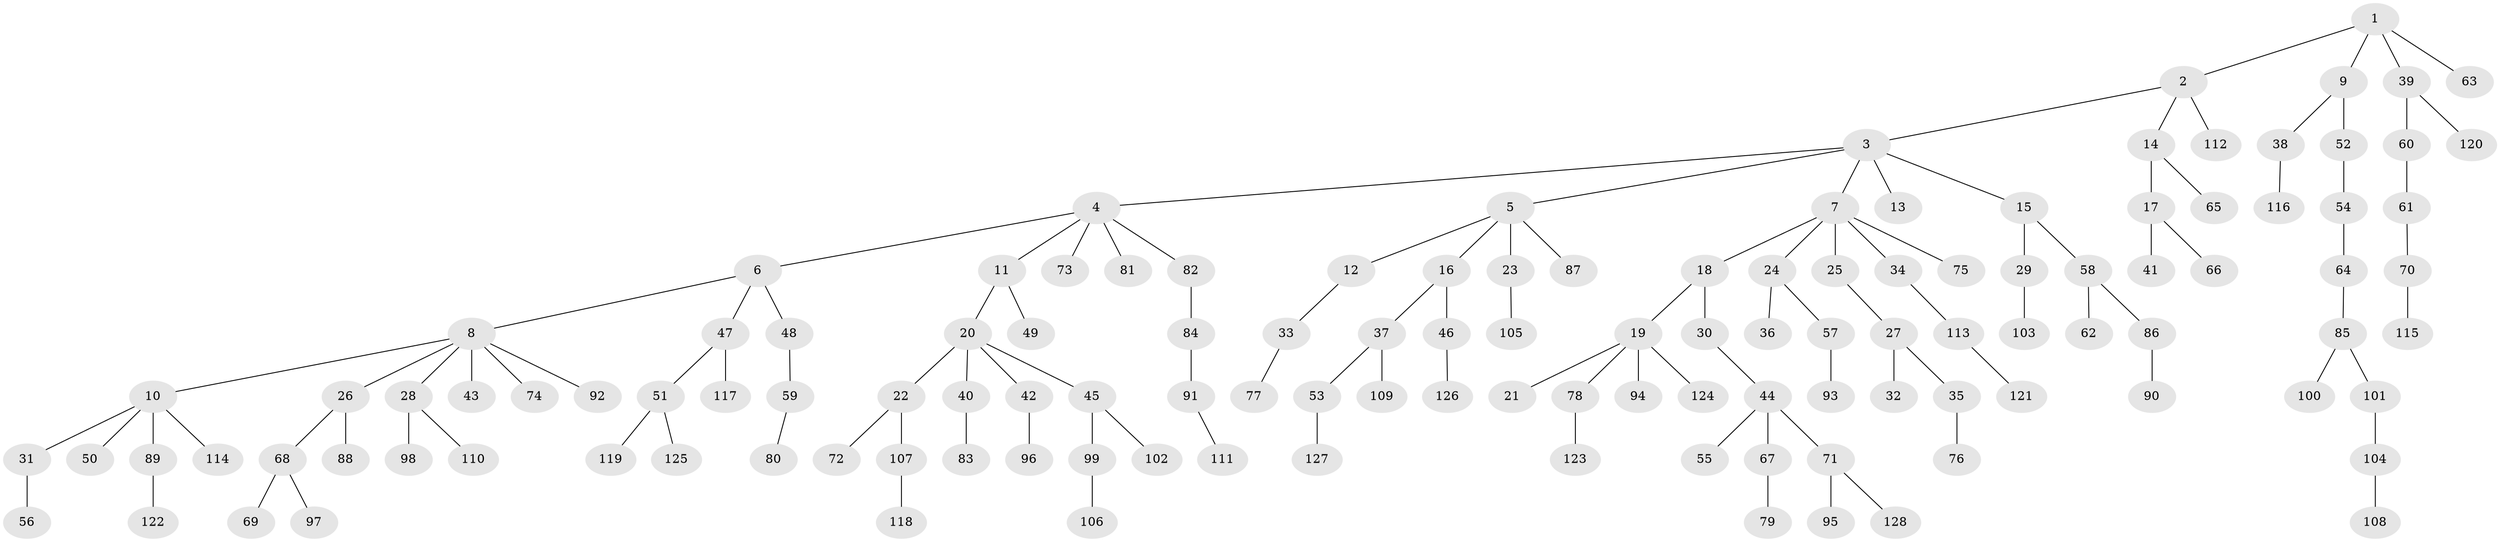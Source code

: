 // Generated by graph-tools (version 1.1) at 2025/02/03/09/25 03:02:26]
// undirected, 128 vertices, 127 edges
graph export_dot {
graph [start="1"]
  node [color=gray90,style=filled];
  1;
  2;
  3;
  4;
  5;
  6;
  7;
  8;
  9;
  10;
  11;
  12;
  13;
  14;
  15;
  16;
  17;
  18;
  19;
  20;
  21;
  22;
  23;
  24;
  25;
  26;
  27;
  28;
  29;
  30;
  31;
  32;
  33;
  34;
  35;
  36;
  37;
  38;
  39;
  40;
  41;
  42;
  43;
  44;
  45;
  46;
  47;
  48;
  49;
  50;
  51;
  52;
  53;
  54;
  55;
  56;
  57;
  58;
  59;
  60;
  61;
  62;
  63;
  64;
  65;
  66;
  67;
  68;
  69;
  70;
  71;
  72;
  73;
  74;
  75;
  76;
  77;
  78;
  79;
  80;
  81;
  82;
  83;
  84;
  85;
  86;
  87;
  88;
  89;
  90;
  91;
  92;
  93;
  94;
  95;
  96;
  97;
  98;
  99;
  100;
  101;
  102;
  103;
  104;
  105;
  106;
  107;
  108;
  109;
  110;
  111;
  112;
  113;
  114;
  115;
  116;
  117;
  118;
  119;
  120;
  121;
  122;
  123;
  124;
  125;
  126;
  127;
  128;
  1 -- 2;
  1 -- 9;
  1 -- 39;
  1 -- 63;
  2 -- 3;
  2 -- 14;
  2 -- 112;
  3 -- 4;
  3 -- 5;
  3 -- 7;
  3 -- 13;
  3 -- 15;
  4 -- 6;
  4 -- 11;
  4 -- 73;
  4 -- 81;
  4 -- 82;
  5 -- 12;
  5 -- 16;
  5 -- 23;
  5 -- 87;
  6 -- 8;
  6 -- 47;
  6 -- 48;
  7 -- 18;
  7 -- 24;
  7 -- 25;
  7 -- 34;
  7 -- 75;
  8 -- 10;
  8 -- 26;
  8 -- 28;
  8 -- 43;
  8 -- 74;
  8 -- 92;
  9 -- 38;
  9 -- 52;
  10 -- 31;
  10 -- 50;
  10 -- 89;
  10 -- 114;
  11 -- 20;
  11 -- 49;
  12 -- 33;
  14 -- 17;
  14 -- 65;
  15 -- 29;
  15 -- 58;
  16 -- 37;
  16 -- 46;
  17 -- 41;
  17 -- 66;
  18 -- 19;
  18 -- 30;
  19 -- 21;
  19 -- 78;
  19 -- 94;
  19 -- 124;
  20 -- 22;
  20 -- 40;
  20 -- 42;
  20 -- 45;
  22 -- 72;
  22 -- 107;
  23 -- 105;
  24 -- 36;
  24 -- 57;
  25 -- 27;
  26 -- 68;
  26 -- 88;
  27 -- 32;
  27 -- 35;
  28 -- 98;
  28 -- 110;
  29 -- 103;
  30 -- 44;
  31 -- 56;
  33 -- 77;
  34 -- 113;
  35 -- 76;
  37 -- 53;
  37 -- 109;
  38 -- 116;
  39 -- 60;
  39 -- 120;
  40 -- 83;
  42 -- 96;
  44 -- 55;
  44 -- 67;
  44 -- 71;
  45 -- 99;
  45 -- 102;
  46 -- 126;
  47 -- 51;
  47 -- 117;
  48 -- 59;
  51 -- 119;
  51 -- 125;
  52 -- 54;
  53 -- 127;
  54 -- 64;
  57 -- 93;
  58 -- 62;
  58 -- 86;
  59 -- 80;
  60 -- 61;
  61 -- 70;
  64 -- 85;
  67 -- 79;
  68 -- 69;
  68 -- 97;
  70 -- 115;
  71 -- 95;
  71 -- 128;
  78 -- 123;
  82 -- 84;
  84 -- 91;
  85 -- 100;
  85 -- 101;
  86 -- 90;
  89 -- 122;
  91 -- 111;
  99 -- 106;
  101 -- 104;
  104 -- 108;
  107 -- 118;
  113 -- 121;
}
